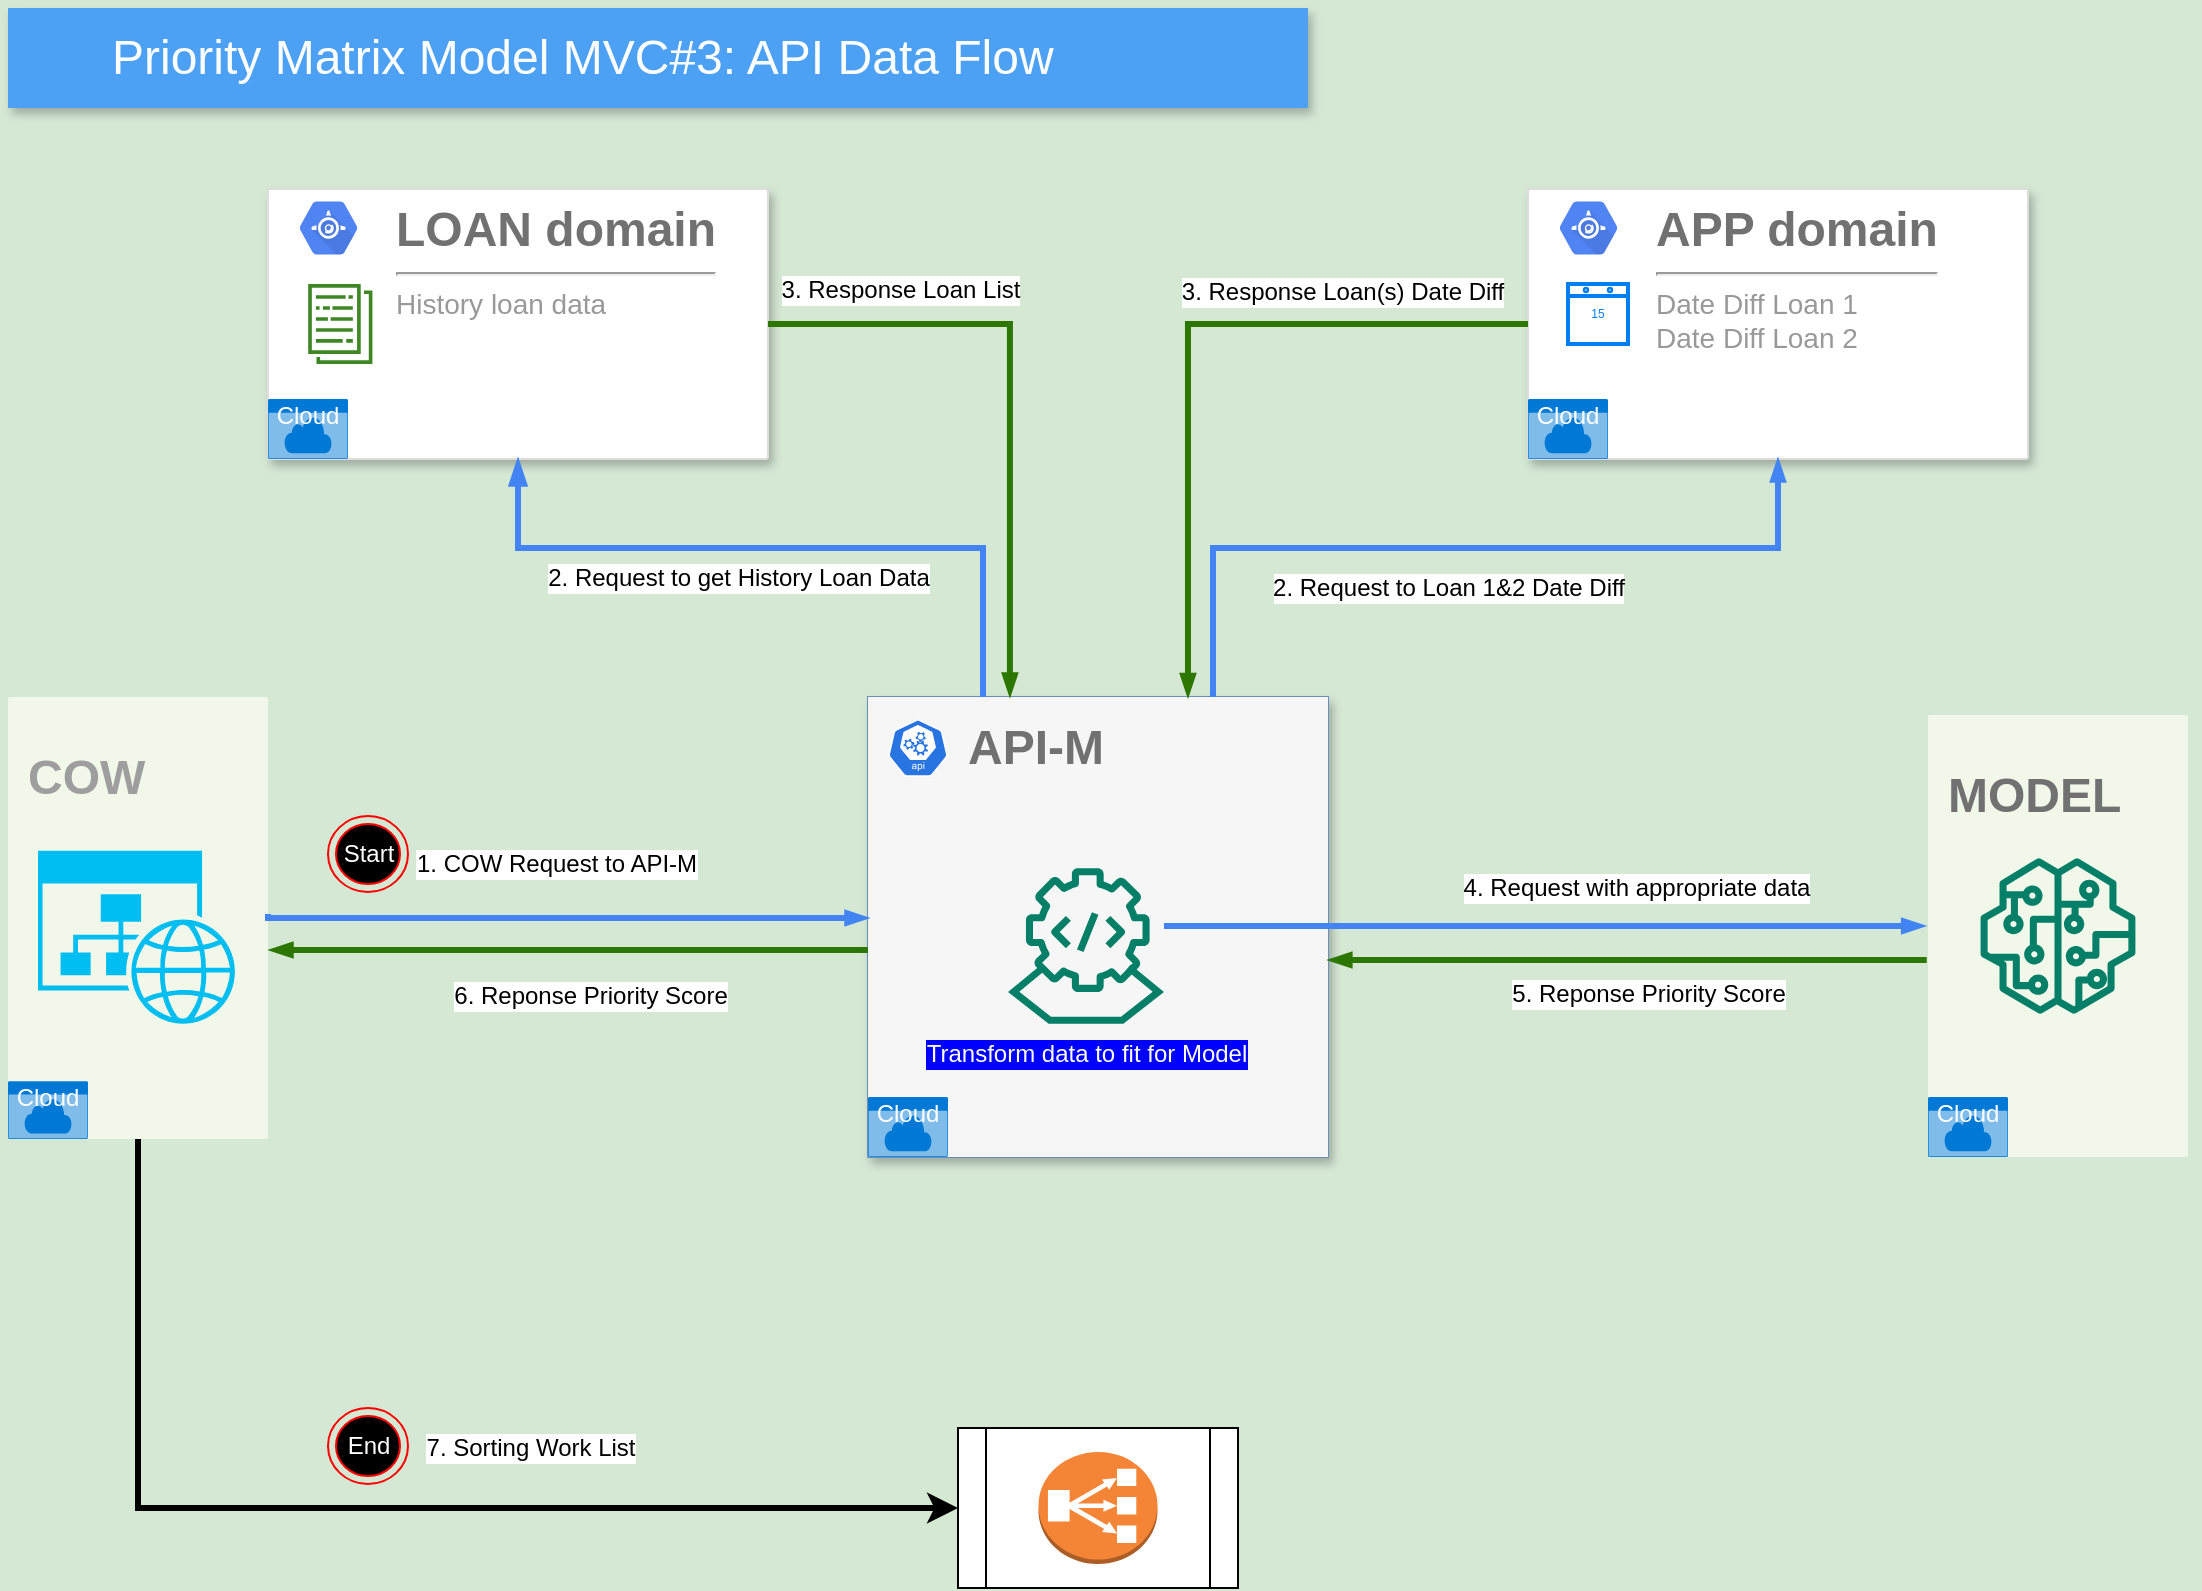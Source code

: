 <mxfile version="21.3.8" type="github">
  <diagram id="f106602c-feb2-e66a-4537-3a34d633f6aa" name="Page-1">
    <mxGraphModel dx="1709" dy="863" grid="1" gridSize="10" guides="1" tooltips="1" connect="1" arrows="1" fold="1" page="1" pageScale="1" pageWidth="1169" pageHeight="827" background="#D5E8D4" math="0" shadow="0">
      <root>
        <mxCell id="0" />
        <mxCell id="1" parent="0" />
        <mxCell id="818" value="&lt;font style=&quot;font-size: 24px;&quot;&gt;Priority Matrix Model MVC#3: API Data Flow&lt;/font&gt;" style="fillColor=#4DA1F5;strokeColor=none;shadow=1;gradientColor=none;fontSize=14;align=left;spacingLeft=50;fontColor=#ffffff;html=1;" parent="1" vertex="1">
          <mxGeometry x="40" y="10" width="650" height="50" as="geometry" />
        </mxCell>
        <mxCell id="991" value="" style="strokeColor=#dddddd;fillColor=#ffffff;shadow=1;strokeWidth=1;rounded=1;absoluteArcSize=1;arcSize=2;fontSize=11;fontColor=#9E9E9E;align=center;html=1;container=0;" parent="1" vertex="1">
          <mxGeometry x="170" y="100.5" width="250" height="135" as="geometry" />
        </mxCell>
        <mxCell id="AcqPu3Vye6vO09F_giCF-1003" value="" style="group;shadow=1;" parent="1" vertex="1" connectable="0">
          <mxGeometry x="40" y="354.5" width="130" height="221" as="geometry" />
        </mxCell>
        <mxCell id="AcqPu3Vye6vO09F_giCF-1007" value="" style="group" parent="AcqPu3Vye6vO09F_giCF-1003" vertex="1" connectable="0">
          <mxGeometry width="130" height="221" as="geometry" />
        </mxCell>
        <mxCell id="997" value="&lt;h2&gt;&lt;font style=&quot;font-size: 24px;&quot;&gt;COW&lt;/font&gt;&lt;/h2&gt;" style="rounded=1;absoluteArcSize=1;arcSize=2;html=1;strokeColor=none;gradientColor=none;shadow=0;dashed=0;fontSize=12;fontColor=#9E9E9E;align=left;verticalAlign=top;spacing=10;spacingTop=-4;fillColor=#F1F8E9;" parent="AcqPu3Vye6vO09F_giCF-1007" vertex="1">
          <mxGeometry width="130" height="221" as="geometry" />
        </mxCell>
        <mxCell id="AcqPu3Vye6vO09F_giCF-1001" value="" style="verticalLabelPosition=bottom;html=1;verticalAlign=top;align=center;strokeColor=none;fillColor=#00BEF2;shape=mxgraph.azure.website_generic;pointerEvents=1;" parent="AcqPu3Vye6vO09F_giCF-1007" vertex="1">
          <mxGeometry x="15" y="76.87" width="100" height="86.478" as="geometry" />
        </mxCell>
        <mxCell id="AcqPu3Vye6vO09F_giCF-1005" value="Cloud" style="html=1;whiteSpace=wrap;strokeColor=none;fillColor=#0079D6;labelPosition=center;verticalLabelPosition=middle;verticalAlign=top;align=center;fontSize=12;outlineConnect=0;spacingTop=-6;fontColor=#FFFFFF;sketch=0;shape=mxgraph.sitemap.cloud;" parent="AcqPu3Vye6vO09F_giCF-1007" vertex="1">
          <mxGeometry y="192.17" width="40" height="28.826" as="geometry" />
        </mxCell>
        <mxCell id="AcqPu3Vye6vO09F_giCF-1015" value="" style="group;shadow=1;" parent="1" vertex="1" connectable="0">
          <mxGeometry x="1000" y="363.5" width="130" height="221" as="geometry" />
        </mxCell>
        <mxCell id="AcqPu3Vye6vO09F_giCF-1010" value="&lt;h2&gt;&lt;b style=&quot;color: rgb(113, 113, 113);&quot;&gt;&lt;font style=&quot;font-size: 24px;&quot;&gt;MODEL&lt;/font&gt;&lt;/b&gt;&lt;br&gt;&lt;/h2&gt;" style="rounded=1;absoluteArcSize=1;arcSize=2;html=1;strokeColor=none;gradientColor=none;shadow=0;dashed=0;fontSize=12;fontColor=#9E9E9E;align=left;verticalAlign=top;spacing=10;spacingTop=-4;fillColor=#F1F8E9;" parent="AcqPu3Vye6vO09F_giCF-1015" vertex="1">
          <mxGeometry width="130" height="221" as="geometry" />
        </mxCell>
        <mxCell id="AcqPu3Vye6vO09F_giCF-1002" value="" style="sketch=0;outlineConnect=0;fontColor=#232F3E;gradientColor=none;fillColor=#067F68;strokeColor=none;dashed=0;verticalLabelPosition=bottom;verticalAlign=top;align=center;html=1;fontSize=12;fontStyle=0;aspect=fixed;pointerEvents=1;shape=mxgraph.aws4.sagemaker_model;" parent="AcqPu3Vye6vO09F_giCF-1015" vertex="1">
          <mxGeometry x="26" y="71.5" width="78" height="78" as="geometry" />
        </mxCell>
        <mxCell id="AcqPu3Vye6vO09F_giCF-1027" value="Cloud" style="html=1;whiteSpace=wrap;strokeColor=none;fillColor=#0079D6;labelPosition=center;verticalLabelPosition=middle;verticalAlign=top;align=center;fontSize=12;outlineConnect=0;spacingTop=-6;fontColor=#FFFFFF;sketch=0;shape=mxgraph.sitemap.cloud;" parent="AcqPu3Vye6vO09F_giCF-1015" vertex="1">
          <mxGeometry y="191" width="40" height="30" as="geometry" />
        </mxCell>
        <mxCell id="AcqPu3Vye6vO09F_giCF-1018" value="" style="group;labelBackgroundColor=none;fillColor=#dae8fc;strokeColor=#6c8ebf;shadow=1;rounded=0;" parent="1" vertex="1" connectable="0">
          <mxGeometry x="470" y="354.5" width="230" height="230" as="geometry" />
        </mxCell>
        <mxCell id="14" value="&lt;b&gt;&lt;font style=&quot;font-size: 24px;&quot;&gt;API-M&lt;/font&gt;&lt;/b&gt;" style="fillColor=#F6F6F6;strokeColor=none;shadow=0;gradientColor=none;fontSize=14;align=left;spacing=10;fontColor=#717171;9E9E9E;verticalAlign=top;spacingTop=-4;fontStyle=0;spacingLeft=40;html=1;" parent="AcqPu3Vye6vO09F_giCF-1018" vertex="1">
          <mxGeometry width="230" height="230" as="geometry" />
        </mxCell>
        <mxCell id="AcqPu3Vye6vO09F_giCF-1016" value="" style="sketch=0;html=1;dashed=0;whitespace=wrap;fillColor=#2875E2;strokeColor=#ffffff;points=[[0.005,0.63,0],[0.1,0.2,0],[0.9,0.2,0],[0.5,0,0],[0.995,0.63,0],[0.72,0.99,0],[0.5,1,0],[0.28,0.99,0]];verticalLabelPosition=bottom;align=center;verticalAlign=top;shape=mxgraph.kubernetes.icon;prIcon=api" parent="AcqPu3Vye6vO09F_giCF-1018" vertex="1">
          <mxGeometry x="10" y="5.5" width="30" height="40" as="geometry" />
        </mxCell>
        <mxCell id="AcqPu3Vye6vO09F_giCF-1017" value="Cloud" style="html=1;whiteSpace=wrap;strokeColor=none;fillColor=#0079D6;labelPosition=center;verticalLabelPosition=middle;verticalAlign=top;align=center;fontSize=12;outlineConnect=0;spacingTop=-6;fontColor=#FFFFFF;sketch=0;shape=mxgraph.sitemap.cloud;" parent="AcqPu3Vye6vO09F_giCF-1018" vertex="1">
          <mxGeometry y="200" width="40" height="30" as="geometry" />
        </mxCell>
        <mxCell id="AcqPu3Vye6vO09F_giCF-1046" value="" style="sketch=0;outlineConnect=0;fontColor=#232F3E;gradientColor=none;fillColor=#067F68;strokeColor=none;dashed=0;verticalLabelPosition=bottom;verticalAlign=top;align=center;html=1;fontSize=12;fontStyle=0;aspect=fixed;shape=mxgraph.aws4.mainframe_modernization_compiler;" parent="AcqPu3Vye6vO09F_giCF-1018" vertex="1">
          <mxGeometry x="70" y="85.5" width="78" height="78" as="geometry" />
        </mxCell>
        <mxCell id="AcqPu3Vye6vO09F_giCF-1050" value="&lt;span style=&quot;&quot;&gt;Transform data to fit for Model&lt;/span&gt;" style="text;html=1;strokeColor=none;fillColor=none;align=center;verticalAlign=middle;whiteSpace=wrap;rounded=0;fontColor=#FFFFFF;labelBackgroundColor=#0000FF;" parent="AcqPu3Vye6vO09F_giCF-1018" vertex="1">
          <mxGeometry x="16.5" y="163.5" width="185" height="30" as="geometry" />
        </mxCell>
        <mxCell id="AcqPu3Vye6vO09F_giCF-1021" style="edgeStyle=elbowEdgeStyle;rounded=0;elbow=vertical;html=1;labelBackgroundColor=none;startFill=1;endArrow=blockThin;endFill=1;jettySize=auto;orthogonalLoop=1;strokeColor=#4284F3;strokeWidth=3;fontSize=12;fontColor=#000000;align=left;dashed=0;exitX=0.25;exitY=0;exitDx=0;exitDy=0;entryX=0.5;entryY=1;entryDx=0;entryDy=0;" parent="1" source="14" target="991" edge="1">
          <mxGeometry relative="1" as="geometry">
            <mxPoint x="180" y="420" as="sourcePoint" />
            <mxPoint x="480" y="422" as="targetPoint" />
            <Array as="points">
              <mxPoint x="440" y="280" />
              <mxPoint x="485" y="360" />
              <mxPoint x="325" y="372" />
              <mxPoint x="315" y="412" />
              <mxPoint x="315" y="362" />
            </Array>
          </mxGeometry>
        </mxCell>
        <mxCell id="AcqPu3Vye6vO09F_giCF-1056" value="&lt;font style=&quot;font-size: 12px;&quot;&gt;2. Request to get History Loan Data&lt;/font&gt;" style="edgeLabel;html=1;align=center;verticalAlign=middle;resizable=0;points=[];fontSize=12;" parent="AcqPu3Vye6vO09F_giCF-1021" vertex="1" connectable="0">
          <mxGeometry x="-0.034" y="-2" relative="1" as="geometry">
            <mxPoint x="-27" y="17" as="offset" />
          </mxGeometry>
        </mxCell>
        <mxCell id="AcqPu3Vye6vO09F_giCF-1023" value="" style="sketch=0;outlineConnect=0;fontColor=#232F3E;gradientColor=none;fillColor=#3F8624;strokeColor=none;dashed=0;verticalLabelPosition=bottom;verticalAlign=top;align=center;html=1;fontSize=12;fontStyle=0;aspect=fixed;pointerEvents=1;shape=mxgraph.aws4.data_set;" parent="1" vertex="1">
          <mxGeometry x="190" y="148" width="32.31" height="40" as="geometry" />
        </mxCell>
        <mxCell id="992" value="&lt;b style=&quot;color: rgb(113, 113, 113); font-size: 14px;&quot;&gt;&lt;font style=&quot;font-size: 24px;&quot;&gt;LOAN domain&lt;/font&gt;&lt;/b&gt;&lt;br&gt;&lt;hr&gt;&lt;font style=&quot;font-size: 14px;&quot;&gt;History loan data&lt;/font&gt;" style="dashed=0;connectable=1;html=1;fillColor=#5184F3;strokeColor=none;shape=mxgraph.gcp2.hexIcon;prIcon=app_engine;part=1;labelPosition=right;verticalLabelPosition=middle;align=left;verticalAlign=top;spacingLeft=5;fontColor=#999999;fontSize=12;spacingTop=-8;movable=1;resizable=1;rotatable=1;deletable=1;editable=1;locked=0;" parent="1" vertex="1">
          <mxGeometry x="178.31" y="100.5" width="44" height="39" as="geometry">
            <mxPoint x="5" y="7" as="offset" />
          </mxGeometry>
        </mxCell>
        <mxCell id="AcqPu3Vye6vO09F_giCF-1026" value="Cloud" style="html=1;whiteSpace=wrap;strokeColor=none;fillColor=#0079D6;labelPosition=center;verticalLabelPosition=middle;verticalAlign=top;align=center;fontSize=12;outlineConnect=0;spacingTop=-6;fontColor=#FFFFFF;sketch=0;shape=mxgraph.sitemap.cloud;" parent="1" vertex="1">
          <mxGeometry x="170" y="205.5" width="40" height="30" as="geometry" />
        </mxCell>
        <mxCell id="AcqPu3Vye6vO09F_giCF-1029" value="" style="strokeColor=#dddddd;fillColor=#ffffff;shadow=1;strokeWidth=1;rounded=1;absoluteArcSize=1;arcSize=2;fontSize=11;fontColor=#9E9E9E;align=center;html=1;container=0;" parent="1" vertex="1">
          <mxGeometry x="800" y="100.5" width="250" height="135" as="geometry" />
        </mxCell>
        <mxCell id="AcqPu3Vye6vO09F_giCF-1031" value="&lt;b style=&quot;color: rgb(113, 113, 113); font-size: 14px;&quot;&gt;&lt;font style=&quot;font-size: 24px;&quot;&gt;APP domain&lt;/font&gt;&lt;/b&gt;&lt;br&gt;&lt;hr&gt;&lt;font style=&quot;font-size: 14px;&quot;&gt;Date Diff Loan 1&lt;br&gt;Date Diff Loan 2&lt;br&gt;&lt;/font&gt;" style="dashed=0;connectable=1;html=1;fillColor=#5184F3;strokeColor=none;shape=mxgraph.gcp2.hexIcon;prIcon=app_engine;part=1;labelPosition=right;verticalLabelPosition=middle;align=left;verticalAlign=top;spacingLeft=5;fontColor=#999999;fontSize=12;spacingTop=-8;movable=1;resizable=1;rotatable=1;deletable=1;editable=1;locked=0;" parent="1" vertex="1">
          <mxGeometry x="808.31" y="100.5" width="44" height="39" as="geometry">
            <mxPoint x="5" y="7" as="offset" />
          </mxGeometry>
        </mxCell>
        <mxCell id="AcqPu3Vye6vO09F_giCF-1032" value="Cloud" style="html=1;whiteSpace=wrap;strokeColor=none;fillColor=#0079D6;labelPosition=center;verticalLabelPosition=middle;verticalAlign=top;align=center;fontSize=12;outlineConnect=0;spacingTop=-6;fontColor=#FFFFFF;sketch=0;shape=mxgraph.sitemap.cloud;" parent="1" vertex="1">
          <mxGeometry x="800" y="205.5" width="40" height="30" as="geometry" />
        </mxCell>
        <mxCell id="AcqPu3Vye6vO09F_giCF-1033" value="" style="html=1;verticalLabelPosition=bottom;align=center;labelBackgroundColor=#ffffff;verticalAlign=top;strokeWidth=2;strokeColor=#0080F0;shadow=0;dashed=0;shape=mxgraph.ios7.icons.calendar;" parent="1" vertex="1">
          <mxGeometry x="820" y="148" width="30" height="30" as="geometry" />
        </mxCell>
        <mxCell id="AcqPu3Vye6vO09F_giCF-1034" style="edgeStyle=elbowEdgeStyle;rounded=0;elbow=vertical;html=1;labelBackgroundColor=none;startFill=1;startSize=4;endArrow=blockThin;endFill=1;endSize=4;jettySize=auto;orthogonalLoop=1;strokeColor=#4284F3;strokeWidth=3;fontSize=12;fontColor=#000000;align=left;dashed=0;entryX=0.5;entryY=1;entryDx=0;entryDy=0;exitX=0.75;exitY=0;exitDx=0;exitDy=0;" parent="1" source="14" target="AcqPu3Vye6vO09F_giCF-1029" edge="1">
          <mxGeometry relative="1" as="geometry">
            <mxPoint x="643" y="360" as="sourcePoint" />
            <mxPoint x="740" y="130" as="targetPoint" />
            <Array as="points">
              <mxPoint x="780" y="280" />
              <mxPoint x="495" y="370" />
              <mxPoint x="335" y="382" />
              <mxPoint x="325" y="422" />
              <mxPoint x="325" y="372" />
            </Array>
          </mxGeometry>
        </mxCell>
        <mxCell id="AcqPu3Vye6vO09F_giCF-1035" value="&lt;font style=&quot;font-size: 12px;&quot;&gt;2. Request to Loan 1&amp;amp;2 Date Diff&lt;/font&gt;" style="edgeLabel;html=1;align=center;verticalAlign=middle;resizable=0;points=[];fontSize=12;" parent="AcqPu3Vye6vO09F_giCF-1034" vertex="1" connectable="0">
          <mxGeometry x="-0.034" y="-2" relative="1" as="geometry">
            <mxPoint x="-2" y="18" as="offset" />
          </mxGeometry>
        </mxCell>
        <mxCell id="AcqPu3Vye6vO09F_giCF-1038" style="edgeStyle=elbowEdgeStyle;rounded=0;elbow=vertical;html=1;labelBackgroundColor=none;startFill=1;startSize=4;endArrow=blockThin;endFill=1;endSize=4;jettySize=auto;orthogonalLoop=1;strokeColor=#2D7600;strokeWidth=3;fontSize=12;fontColor=#000000;align=left;dashed=0;entryX=0.626;entryY=-0.001;entryDx=0;entryDy=0;fillColor=#60a917;entryPerimeter=0;exitX=0;exitY=0.5;exitDx=0;exitDy=0;" parent="1" source="AcqPu3Vye6vO09F_giCF-1029" edge="1">
          <mxGeometry relative="1" as="geometry">
            <mxPoint x="816" y="168" as="sourcePoint" />
            <mxPoint x="629.98" y="354.27" as="targetPoint" />
            <Array as="points">
              <mxPoint x="706" y="168" />
              <mxPoint x="521" y="380" />
              <mxPoint x="361" y="392" />
              <mxPoint x="351" y="432" />
              <mxPoint x="351" y="382" />
            </Array>
          </mxGeometry>
        </mxCell>
        <mxCell id="AcqPu3Vye6vO09F_giCF-1039" value="&lt;font style=&quot;font-size: 12px;&quot;&gt;3. Response Loan(s) Date Diff&lt;/font&gt;" style="edgeLabel;html=1;align=center;verticalAlign=middle;resizable=0;points=[];fontSize=12;" parent="AcqPu3Vye6vO09F_giCF-1038" vertex="1" connectable="0">
          <mxGeometry x="-0.034" y="-2" relative="1" as="geometry">
            <mxPoint x="79" y="-18" as="offset" />
          </mxGeometry>
        </mxCell>
        <mxCell id="AcqPu3Vye6vO09F_giCF-1040" style="edgeStyle=elbowEdgeStyle;rounded=0;elbow=vertical;html=1;labelBackgroundColor=none;startFill=1;startSize=4;endArrow=blockThin;endFill=1;endSize=4;jettySize=auto;orthogonalLoop=1;strokeColor=#4284F3;strokeWidth=3;fontSize=12;fontColor=#000000;align=left;dashed=0;exitX=1;exitY=0.25;exitDx=0;exitDy=0;entryX=0;entryY=0.259;entryDx=0;entryDy=0;entryPerimeter=0;" parent="1" edge="1">
          <mxGeometry relative="1" as="geometry">
            <mxPoint x="170" y="463" as="sourcePoint" />
            <mxPoint x="470" y="465.07" as="targetPoint" />
            <Array as="points">
              <mxPoint x="215" y="465" />
              <mxPoint x="475" y="403" />
              <mxPoint x="315" y="415" />
              <mxPoint x="305" y="455" />
              <mxPoint x="305" y="405" />
            </Array>
          </mxGeometry>
        </mxCell>
        <mxCell id="AcqPu3Vye6vO09F_giCF-1055" value="&lt;font style=&quot;font-size: 12px;&quot;&gt;1. COW Request to API-M&lt;/font&gt;" style="edgeLabel;html=1;align=center;verticalAlign=middle;resizable=0;points=[];fontSize=12;" parent="AcqPu3Vye6vO09F_giCF-1040" vertex="1" connectable="0">
          <mxGeometry x="-0.034" y="-2" relative="1" as="geometry">
            <mxPoint y="-29" as="offset" />
          </mxGeometry>
        </mxCell>
        <mxCell id="AcqPu3Vye6vO09F_giCF-1042" style="edgeStyle=elbowEdgeStyle;rounded=0;elbow=vertical;html=1;labelBackgroundColor=none;startFill=1;startSize=4;endArrow=blockThin;endFill=1;endSize=4;jettySize=auto;orthogonalLoop=1;strokeColor=#2D7600;strokeWidth=3;fontSize=12;fontColor=#000000;align=left;dashed=0;entryX=0.452;entryY=-0.002;entryDx=0;entryDy=0;fillColor=#60a917;entryPerimeter=0;" parent="1" edge="1">
          <mxGeometry relative="1" as="geometry">
            <mxPoint x="420" y="168" as="sourcePoint" />
            <mxPoint x="540.96" y="354.04" as="targetPoint" />
            <Array as="points">
              <mxPoint x="467" y="168" />
              <mxPoint x="457" y="130" />
              <mxPoint x="462" y="350" />
              <mxPoint x="302" y="362" />
              <mxPoint x="292" y="402" />
              <mxPoint x="292" y="352" />
            </Array>
          </mxGeometry>
        </mxCell>
        <mxCell id="AcqPu3Vye6vO09F_giCF-1043" value="&lt;font style=&quot;font-size: 12px;&quot;&gt;3. Response Loan List&lt;/font&gt;" style="edgeLabel;html=1;align=center;verticalAlign=middle;resizable=0;points=[];fontSize=12;" parent="AcqPu3Vye6vO09F_giCF-1042" vertex="1" connectable="0">
          <mxGeometry x="-0.034" y="-2" relative="1" as="geometry">
            <mxPoint x="-53" y="-45" as="offset" />
          </mxGeometry>
        </mxCell>
        <mxCell id="AcqPu3Vye6vO09F_giCF-1051" style="edgeStyle=elbowEdgeStyle;rounded=0;elbow=vertical;html=1;labelBackgroundColor=none;startFill=1;startSize=4;endArrow=blockThin;endFill=1;endSize=4;jettySize=auto;orthogonalLoop=1;strokeColor=#4284F3;strokeWidth=3;fontSize=12;fontColor=#000000;align=left;dashed=0;entryX=-0.013;entryY=0.254;entryDx=0;entryDy=0;entryPerimeter=0;" parent="1" source="AcqPu3Vye6vO09F_giCF-1046" edge="1">
          <mxGeometry relative="1" as="geometry">
            <mxPoint x="579" y="497.14" as="sourcePoint" />
            <mxPoint x="998.31" y="468.634" as="targetPoint" />
            <Array as="points">
              <mxPoint x="790" y="469" />
              <mxPoint x="505" y="429" />
              <mxPoint x="345" y="441" />
              <mxPoint x="335" y="481" />
              <mxPoint x="335" y="431" />
            </Array>
          </mxGeometry>
        </mxCell>
        <mxCell id="AcqPu3Vye6vO09F_giCF-1052" value="&lt;font style=&quot;font-size: 12px;&quot;&gt;4. Request with appropriate data&lt;/font&gt;" style="edgeLabel;html=1;align=center;verticalAlign=middle;resizable=0;points=[];fontSize=12;" parent="AcqPu3Vye6vO09F_giCF-1051" vertex="1" connectable="0">
          <mxGeometry x="-0.034" y="-2" relative="1" as="geometry">
            <mxPoint x="52" y="-21" as="offset" />
          </mxGeometry>
        </mxCell>
        <mxCell id="AcqPu3Vye6vO09F_giCF-1053" style="edgeStyle=elbowEdgeStyle;rounded=0;elbow=vertical;html=1;labelBackgroundColor=none;startFill=1;startSize=4;endArrow=blockThin;endFill=1;endSize=4;jettySize=auto;orthogonalLoop=1;strokeColor=#2D7600;strokeWidth=3;fontSize=12;fontColor=#000000;align=left;dashed=0;entryX=1.002;entryY=0.703;entryDx=0;entryDy=0;fillColor=#60a917;entryPerimeter=0;exitX=-0.005;exitY=0.69;exitDx=0;exitDy=0;exitPerimeter=0;" parent="1" edge="1">
          <mxGeometry relative="1" as="geometry">
            <mxPoint x="999.35" y="485.99" as="sourcePoint" />
            <mxPoint x="700.46" y="486.19" as="targetPoint" />
            <Array as="points">
              <mxPoint x="840" y="486" />
              <mxPoint x="641" y="692" />
              <mxPoint x="481" y="704" />
              <mxPoint x="471" y="744" />
              <mxPoint x="471" y="694" />
            </Array>
          </mxGeometry>
        </mxCell>
        <mxCell id="AcqPu3Vye6vO09F_giCF-1054" value="&lt;font style=&quot;font-size: 12px;&quot;&gt;5. Reponse Priority Score&lt;/font&gt;" style="edgeLabel;html=1;align=center;verticalAlign=middle;resizable=0;points=[];fontSize=12;" parent="AcqPu3Vye6vO09F_giCF-1053" vertex="1" connectable="0">
          <mxGeometry x="-0.034" y="-2" relative="1" as="geometry">
            <mxPoint x="5" y="19" as="offset" />
          </mxGeometry>
        </mxCell>
        <mxCell id="AcqPu3Vye6vO09F_giCF-1057" style="edgeStyle=elbowEdgeStyle;rounded=0;elbow=vertical;html=1;labelBackgroundColor=none;startFill=1;startSize=4;endArrow=blockThin;endFill=1;endSize=4;jettySize=auto;orthogonalLoop=1;strokeColor=#2D7600;strokeWidth=3;fontSize=12;fontColor=#000000;align=left;dashed=0;entryX=1.002;entryY=0.703;entryDx=0;entryDy=0;fillColor=#60a917;entryPerimeter=0;exitX=-0.005;exitY=0.69;exitDx=0;exitDy=0;exitPerimeter=0;" parent="1" edge="1">
          <mxGeometry relative="1" as="geometry">
            <mxPoint x="470" y="481" as="sourcePoint" />
            <mxPoint x="171" y="481" as="targetPoint" />
            <Array as="points">
              <mxPoint x="311" y="481" />
              <mxPoint x="112" y="687" />
              <mxPoint x="-48" y="699" />
              <mxPoint x="-58" y="739" />
              <mxPoint x="-58" y="689" />
            </Array>
          </mxGeometry>
        </mxCell>
        <mxCell id="AcqPu3Vye6vO09F_giCF-1058" value="&lt;font style=&quot;font-size: 12px;&quot;&gt;6. Reponse Priority Score&lt;/font&gt;" style="edgeLabel;html=1;align=center;verticalAlign=middle;resizable=0;points=[];fontSize=12;" parent="AcqPu3Vye6vO09F_giCF-1057" vertex="1" connectable="0">
          <mxGeometry x="-0.034" y="-2" relative="1" as="geometry">
            <mxPoint x="5" y="25" as="offset" />
          </mxGeometry>
        </mxCell>
        <mxCell id="AcqPu3Vye6vO09F_giCF-1059" value="" style="shape=process;whiteSpace=wrap;html=1;backgroundOutline=1;" parent="1" vertex="1">
          <mxGeometry x="515" y="720" width="140" height="80" as="geometry" />
        </mxCell>
        <mxCell id="AcqPu3Vye6vO09F_giCF-1060" value="7. Sorting Work List" style="edgeStyle=orthogonalEdgeStyle;rounded=0;orthogonalLoop=1;jettySize=auto;html=1;fontSize=12;strokeWidth=3;" parent="1" source="997" target="AcqPu3Vye6vO09F_giCF-1059" edge="1">
          <mxGeometry x="0.277" y="30" relative="1" as="geometry">
            <Array as="points">
              <mxPoint x="105" y="760" />
            </Array>
            <mxPoint x="1" as="offset" />
          </mxGeometry>
        </mxCell>
        <mxCell id="AcqPu3Vye6vO09F_giCF-1066" value="" style="outlineConnect=0;dashed=0;verticalLabelPosition=bottom;verticalAlign=top;align=center;html=1;shape=mxgraph.aws3.classic_load_balancer;fillColor=#F58536;gradientColor=none;" parent="1" vertex="1">
          <mxGeometry x="555.25" y="732" width="59.5" height="56" as="geometry" />
        </mxCell>
        <mxCell id="AcqPu3Vye6vO09F_giCF-1068" value="End" style="ellipse;html=1;shape=endState;fillColor=#000000;strokeColor=#ff0000;fontColor=#FFFFFF;" parent="1" vertex="1">
          <mxGeometry x="200" y="710" width="40" height="38" as="geometry" />
        </mxCell>
        <mxCell id="AcqPu3Vye6vO09F_giCF-1069" value="Start" style="ellipse;html=1;shape=endState;fillColor=#000000;strokeColor=#ff0000;fontColor=#FFFFFF;" parent="1" vertex="1">
          <mxGeometry x="200" y="414" width="40" height="38" as="geometry" />
        </mxCell>
      </root>
    </mxGraphModel>
  </diagram>
</mxfile>
